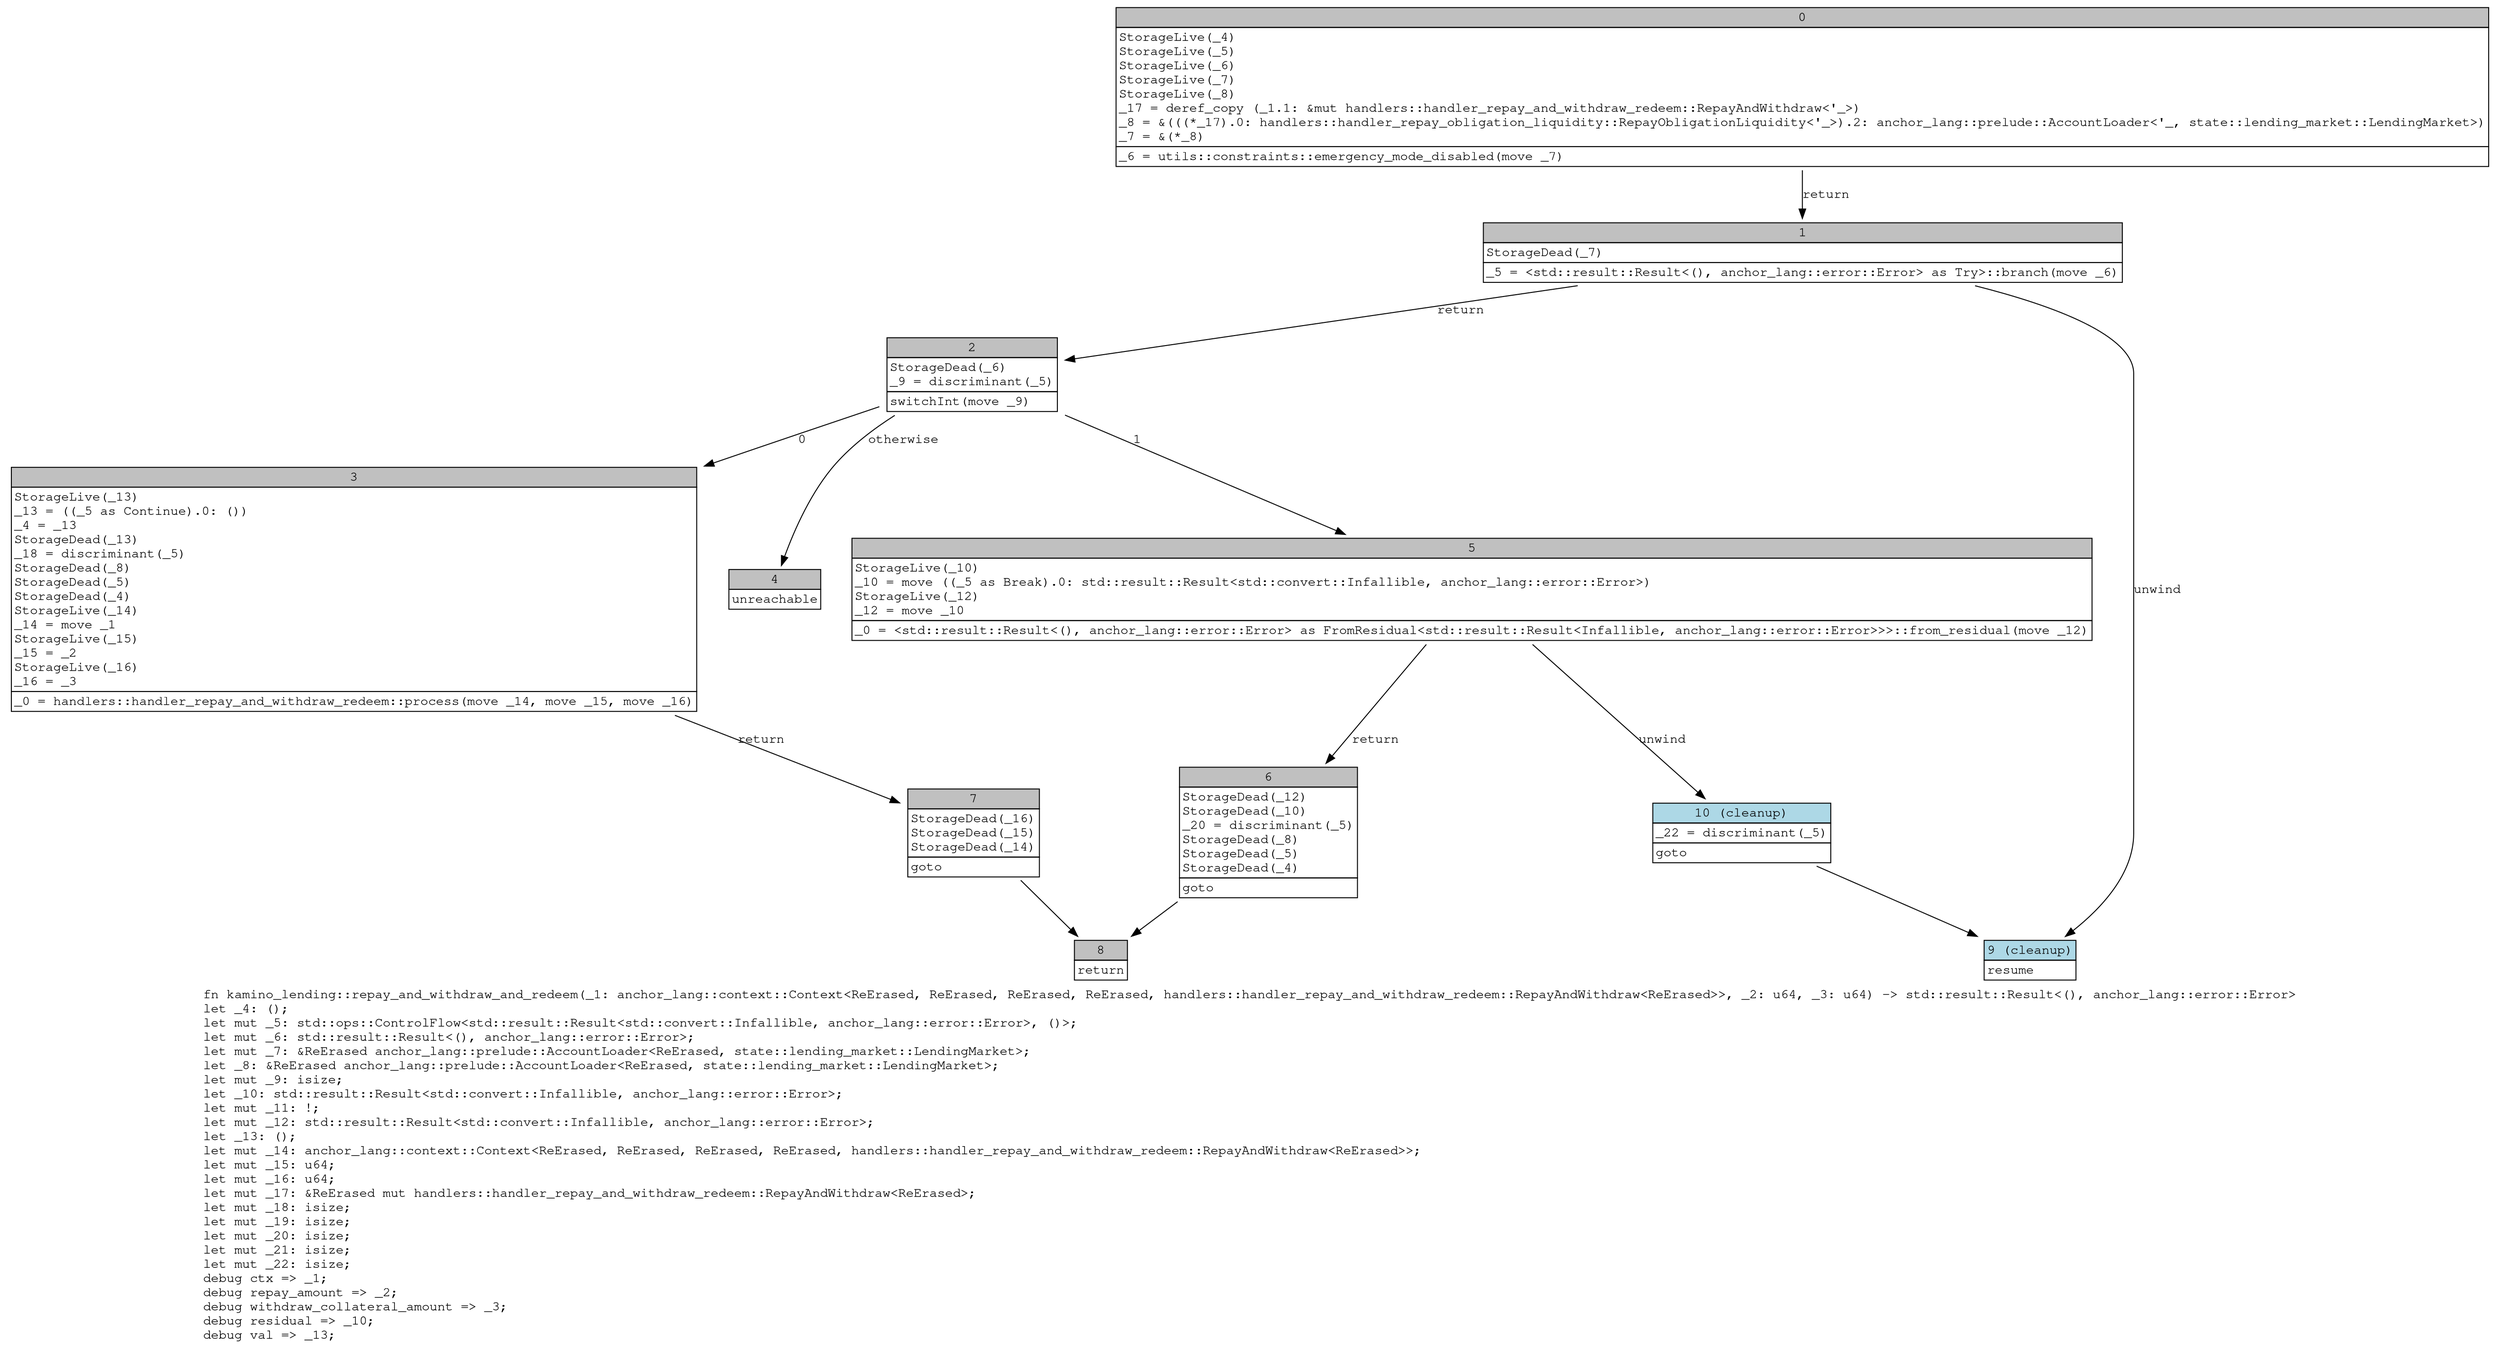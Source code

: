 digraph Mir_0_13856 {
    graph [fontname="Courier, monospace"];
    node [fontname="Courier, monospace"];
    edge [fontname="Courier, monospace"];
    label=<fn kamino_lending::repay_and_withdraw_and_redeem(_1: anchor_lang::context::Context&lt;ReErased, ReErased, ReErased, ReErased, handlers::handler_repay_and_withdraw_redeem::RepayAndWithdraw&lt;ReErased&gt;&gt;, _2: u64, _3: u64) -&gt; std::result::Result&lt;(), anchor_lang::error::Error&gt;<br align="left"/>let _4: ();<br align="left"/>let mut _5: std::ops::ControlFlow&lt;std::result::Result&lt;std::convert::Infallible, anchor_lang::error::Error&gt;, ()&gt;;<br align="left"/>let mut _6: std::result::Result&lt;(), anchor_lang::error::Error&gt;;<br align="left"/>let mut _7: &amp;ReErased anchor_lang::prelude::AccountLoader&lt;ReErased, state::lending_market::LendingMarket&gt;;<br align="left"/>let _8: &amp;ReErased anchor_lang::prelude::AccountLoader&lt;ReErased, state::lending_market::LendingMarket&gt;;<br align="left"/>let mut _9: isize;<br align="left"/>let _10: std::result::Result&lt;std::convert::Infallible, anchor_lang::error::Error&gt;;<br align="left"/>let mut _11: !;<br align="left"/>let mut _12: std::result::Result&lt;std::convert::Infallible, anchor_lang::error::Error&gt;;<br align="left"/>let _13: ();<br align="left"/>let mut _14: anchor_lang::context::Context&lt;ReErased, ReErased, ReErased, ReErased, handlers::handler_repay_and_withdraw_redeem::RepayAndWithdraw&lt;ReErased&gt;&gt;;<br align="left"/>let mut _15: u64;<br align="left"/>let mut _16: u64;<br align="left"/>let mut _17: &amp;ReErased mut handlers::handler_repay_and_withdraw_redeem::RepayAndWithdraw&lt;ReErased&gt;;<br align="left"/>let mut _18: isize;<br align="left"/>let mut _19: isize;<br align="left"/>let mut _20: isize;<br align="left"/>let mut _21: isize;<br align="left"/>let mut _22: isize;<br align="left"/>debug ctx =&gt; _1;<br align="left"/>debug repay_amount =&gt; _2;<br align="left"/>debug withdraw_collateral_amount =&gt; _3;<br align="left"/>debug residual =&gt; _10;<br align="left"/>debug val =&gt; _13;<br align="left"/>>;
    bb0__0_13856 [shape="none", label=<<table border="0" cellborder="1" cellspacing="0"><tr><td bgcolor="gray" align="center" colspan="1">0</td></tr><tr><td align="left" balign="left">StorageLive(_4)<br/>StorageLive(_5)<br/>StorageLive(_6)<br/>StorageLive(_7)<br/>StorageLive(_8)<br/>_17 = deref_copy (_1.1: &amp;mut handlers::handler_repay_and_withdraw_redeem::RepayAndWithdraw&lt;'_&gt;)<br/>_8 = &amp;(((*_17).0: handlers::handler_repay_obligation_liquidity::RepayObligationLiquidity&lt;'_&gt;).2: anchor_lang::prelude::AccountLoader&lt;'_, state::lending_market::LendingMarket&gt;)<br/>_7 = &amp;(*_8)<br/></td></tr><tr><td align="left">_6 = utils::constraints::emergency_mode_disabled(move _7)</td></tr></table>>];
    bb1__0_13856 [shape="none", label=<<table border="0" cellborder="1" cellspacing="0"><tr><td bgcolor="gray" align="center" colspan="1">1</td></tr><tr><td align="left" balign="left">StorageDead(_7)<br/></td></tr><tr><td align="left">_5 = &lt;std::result::Result&lt;(), anchor_lang::error::Error&gt; as Try&gt;::branch(move _6)</td></tr></table>>];
    bb2__0_13856 [shape="none", label=<<table border="0" cellborder="1" cellspacing="0"><tr><td bgcolor="gray" align="center" colspan="1">2</td></tr><tr><td align="left" balign="left">StorageDead(_6)<br/>_9 = discriminant(_5)<br/></td></tr><tr><td align="left">switchInt(move _9)</td></tr></table>>];
    bb3__0_13856 [shape="none", label=<<table border="0" cellborder="1" cellspacing="0"><tr><td bgcolor="gray" align="center" colspan="1">3</td></tr><tr><td align="left" balign="left">StorageLive(_13)<br/>_13 = ((_5 as Continue).0: ())<br/>_4 = _13<br/>StorageDead(_13)<br/>_18 = discriminant(_5)<br/>StorageDead(_8)<br/>StorageDead(_5)<br/>StorageDead(_4)<br/>StorageLive(_14)<br/>_14 = move _1<br/>StorageLive(_15)<br/>_15 = _2<br/>StorageLive(_16)<br/>_16 = _3<br/></td></tr><tr><td align="left">_0 = handlers::handler_repay_and_withdraw_redeem::process(move _14, move _15, move _16)</td></tr></table>>];
    bb4__0_13856 [shape="none", label=<<table border="0" cellborder="1" cellspacing="0"><tr><td bgcolor="gray" align="center" colspan="1">4</td></tr><tr><td align="left">unreachable</td></tr></table>>];
    bb5__0_13856 [shape="none", label=<<table border="0" cellborder="1" cellspacing="0"><tr><td bgcolor="gray" align="center" colspan="1">5</td></tr><tr><td align="left" balign="left">StorageLive(_10)<br/>_10 = move ((_5 as Break).0: std::result::Result&lt;std::convert::Infallible, anchor_lang::error::Error&gt;)<br/>StorageLive(_12)<br/>_12 = move _10<br/></td></tr><tr><td align="left">_0 = &lt;std::result::Result&lt;(), anchor_lang::error::Error&gt; as FromResidual&lt;std::result::Result&lt;Infallible, anchor_lang::error::Error&gt;&gt;&gt;::from_residual(move _12)</td></tr></table>>];
    bb6__0_13856 [shape="none", label=<<table border="0" cellborder="1" cellspacing="0"><tr><td bgcolor="gray" align="center" colspan="1">6</td></tr><tr><td align="left" balign="left">StorageDead(_12)<br/>StorageDead(_10)<br/>_20 = discriminant(_5)<br/>StorageDead(_8)<br/>StorageDead(_5)<br/>StorageDead(_4)<br/></td></tr><tr><td align="left">goto</td></tr></table>>];
    bb7__0_13856 [shape="none", label=<<table border="0" cellborder="1" cellspacing="0"><tr><td bgcolor="gray" align="center" colspan="1">7</td></tr><tr><td align="left" balign="left">StorageDead(_16)<br/>StorageDead(_15)<br/>StorageDead(_14)<br/></td></tr><tr><td align="left">goto</td></tr></table>>];
    bb8__0_13856 [shape="none", label=<<table border="0" cellborder="1" cellspacing="0"><tr><td bgcolor="gray" align="center" colspan="1">8</td></tr><tr><td align="left">return</td></tr></table>>];
    bb9__0_13856 [shape="none", label=<<table border="0" cellborder="1" cellspacing="0"><tr><td bgcolor="lightblue" align="center" colspan="1">9 (cleanup)</td></tr><tr><td align="left">resume</td></tr></table>>];
    bb10__0_13856 [shape="none", label=<<table border="0" cellborder="1" cellspacing="0"><tr><td bgcolor="lightblue" align="center" colspan="1">10 (cleanup)</td></tr><tr><td align="left" balign="left">_22 = discriminant(_5)<br/></td></tr><tr><td align="left">goto</td></tr></table>>];
    bb0__0_13856 -> bb1__0_13856 [label="return"];
    bb1__0_13856 -> bb2__0_13856 [label="return"];
    bb1__0_13856 -> bb9__0_13856 [label="unwind"];
    bb2__0_13856 -> bb3__0_13856 [label="0"];
    bb2__0_13856 -> bb5__0_13856 [label="1"];
    bb2__0_13856 -> bb4__0_13856 [label="otherwise"];
    bb3__0_13856 -> bb7__0_13856 [label="return"];
    bb5__0_13856 -> bb6__0_13856 [label="return"];
    bb5__0_13856 -> bb10__0_13856 [label="unwind"];
    bb6__0_13856 -> bb8__0_13856 [label=""];
    bb7__0_13856 -> bb8__0_13856 [label=""];
    bb10__0_13856 -> bb9__0_13856 [label=""];
}
